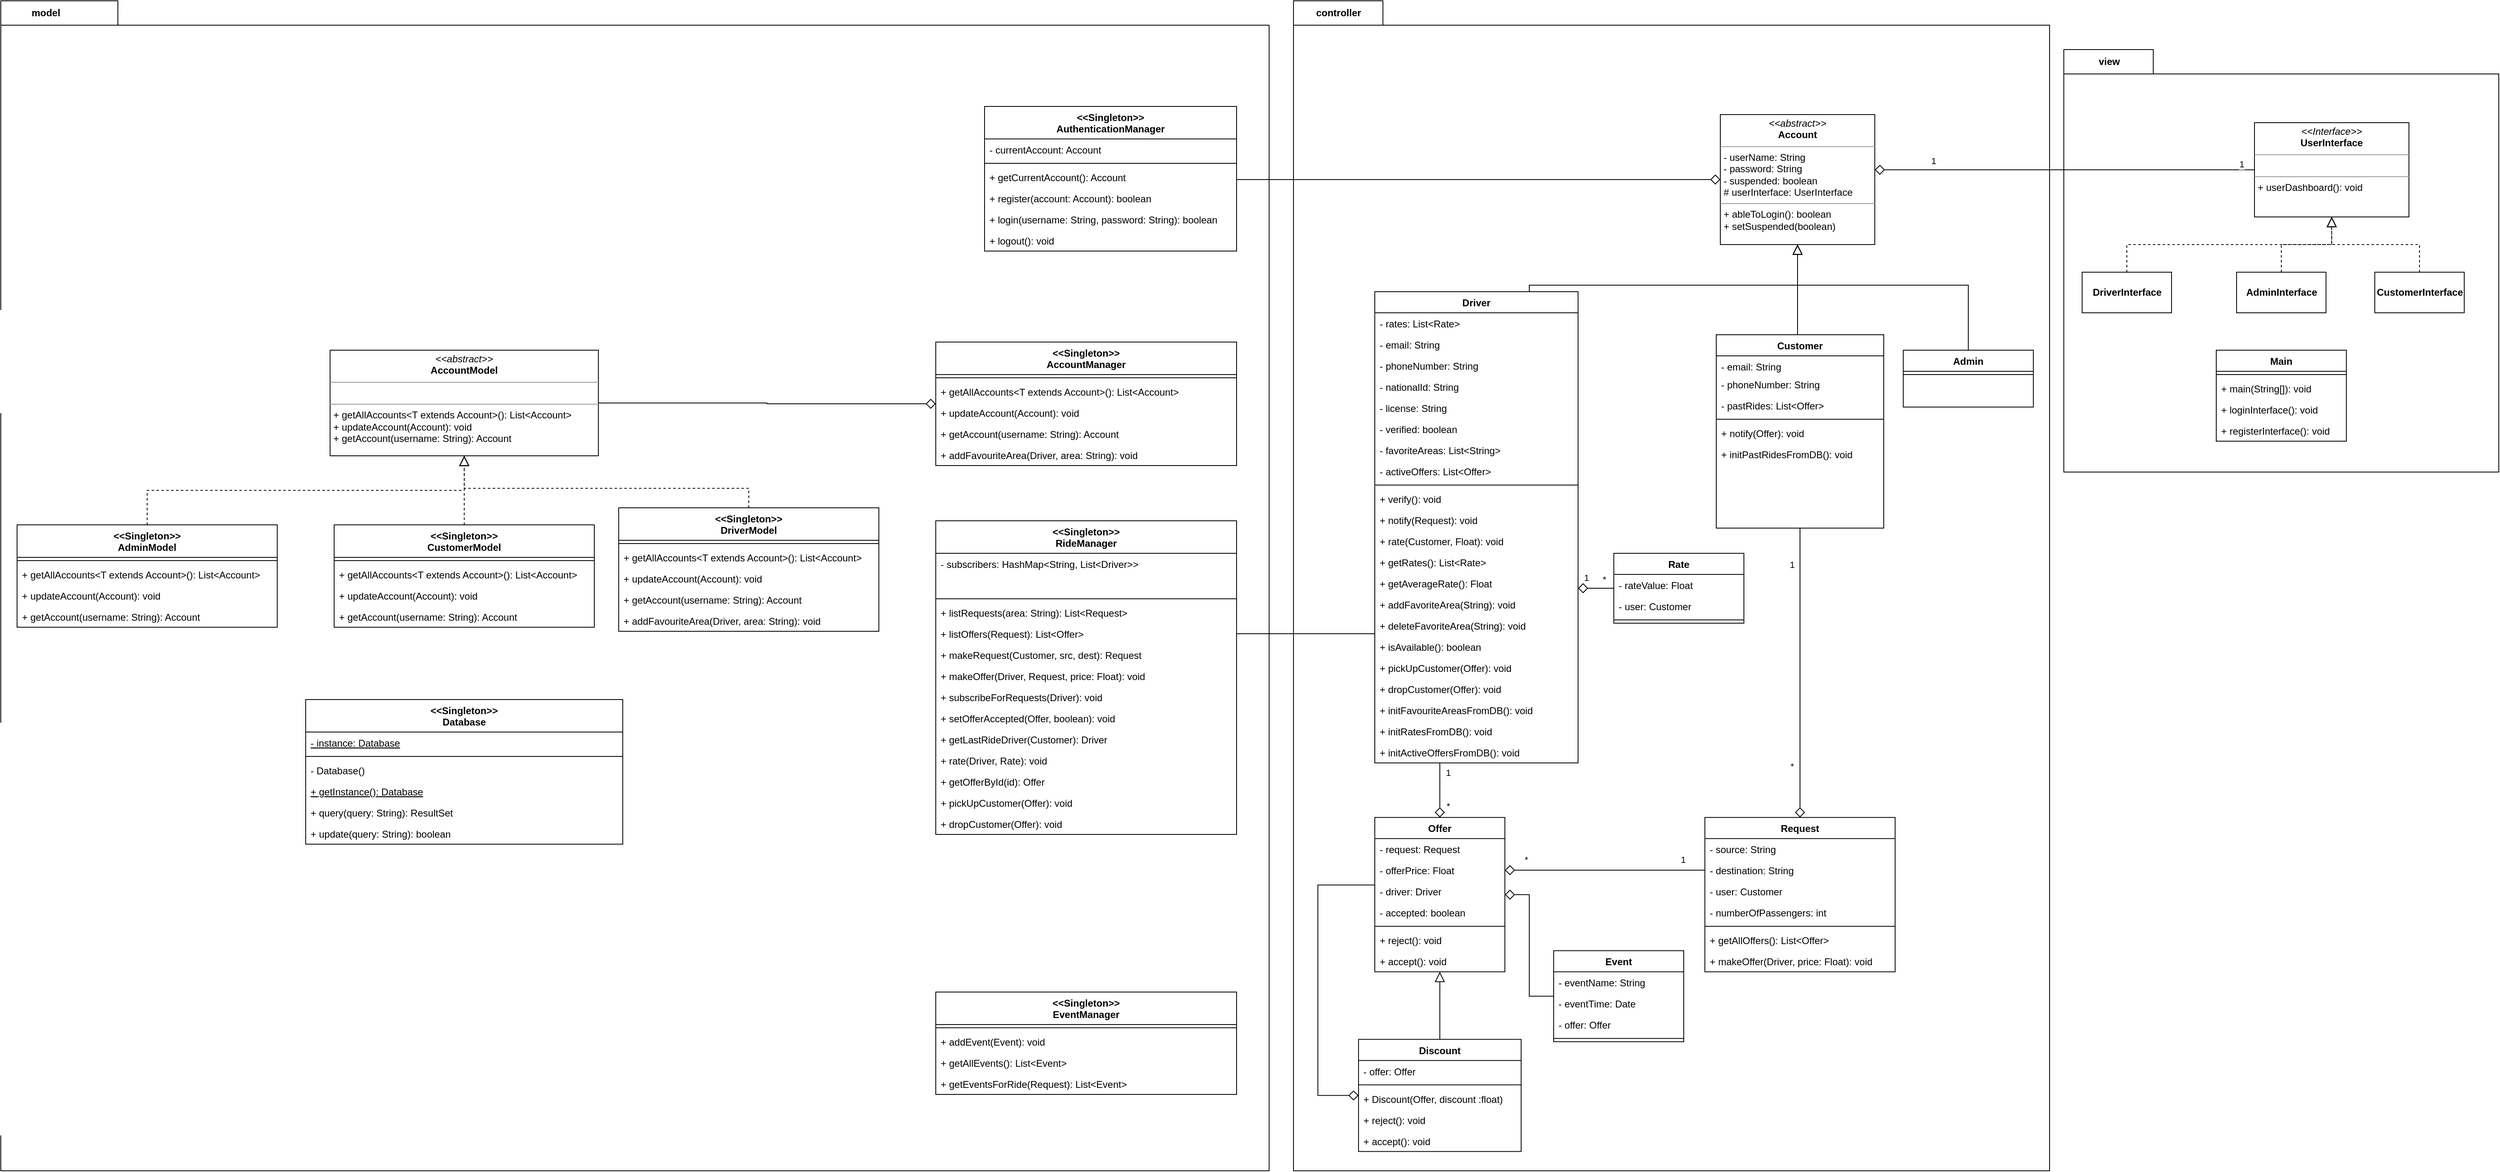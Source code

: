 <mxfile version="16.0.2" type="device"><diagram id="C5RBs43oDa-KdzZeNtuy" name="Page-1"><mxGraphModel dx="3327" dy="2187" grid="1" gridSize="10" guides="1" tooltips="1" connect="1" arrows="1" fold="1" page="1" pageScale="1" pageWidth="827" pageHeight="1169" math="0" shadow="0"><root><mxCell id="WIyWlLk6GJQsqaUBKTNV-0"/><mxCell id="WIyWlLk6GJQsqaUBKTNV-1" parent="WIyWlLk6GJQsqaUBKTNV-0"/><mxCell id="iBT3QhNaHT7GA6XLLsNR-63" value="controller" style="shape=folder;fontStyle=1;tabWidth=110;tabHeight=30;tabPosition=left;html=1;boundedLbl=1;labelInHeader=1;container=1;collapsible=0;recursiveResize=0;" parent="WIyWlLk6GJQsqaUBKTNV-1" vertex="1"><mxGeometry x="60" y="-90" width="930" height="1440" as="geometry"/></mxCell><mxCell id="zkfFHV4jXpPFQw0GAbJ--6" value="Driver" style="swimlane;fontStyle=1;align=center;verticalAlign=top;childLayout=stackLayout;horizontal=1;startSize=26;horizontalStack=0;resizeParent=1;resizeLast=0;collapsible=1;marginBottom=0;rounded=0;shadow=0;strokeWidth=1;" parent="iBT3QhNaHT7GA6XLLsNR-63" vertex="1"><mxGeometry x="100" y="358" width="250" height="580" as="geometry"><mxRectangle x="130" y="380" width="160" height="26" as="alternateBounds"/></mxGeometry></mxCell><mxCell id="zkfFHV4jXpPFQw0GAbJ--7" value="- rates: List&lt;Rate&gt;" style="text;align=left;verticalAlign=top;spacingLeft=4;spacingRight=4;overflow=hidden;rotatable=0;points=[[0,0.5],[1,0.5]];portConstraint=eastwest;" parent="zkfFHV4jXpPFQw0GAbJ--6" vertex="1"><mxGeometry y="26" width="250" height="26" as="geometry"/></mxCell><mxCell id="w5iB4dzZolfaCFKxt3o3-39" value="- email: String" style="text;align=left;verticalAlign=top;spacingLeft=4;spacingRight=4;overflow=hidden;rotatable=0;points=[[0,0.5],[1,0.5]];portConstraint=eastwest;" parent="zkfFHV4jXpPFQw0GAbJ--6" vertex="1"><mxGeometry y="52" width="250" height="26" as="geometry"/></mxCell><mxCell id="w5iB4dzZolfaCFKxt3o3-38" value="- phoneNumber: String" style="text;align=left;verticalAlign=top;spacingLeft=4;spacingRight=4;overflow=hidden;rotatable=0;points=[[0,0.5],[1,0.5]];portConstraint=eastwest;" parent="zkfFHV4jXpPFQw0GAbJ--6" vertex="1"><mxGeometry y="78" width="250" height="26" as="geometry"/></mxCell><mxCell id="w5iB4dzZolfaCFKxt3o3-41" value="- nationalId: String" style="text;align=left;verticalAlign=top;spacingLeft=4;spacingRight=4;overflow=hidden;rotatable=0;points=[[0,0.5],[1,0.5]];portConstraint=eastwest;" parent="zkfFHV4jXpPFQw0GAbJ--6" vertex="1"><mxGeometry y="104" width="250" height="26" as="geometry"/></mxCell><mxCell id="w5iB4dzZolfaCFKxt3o3-42" value="- license: String" style="text;align=left;verticalAlign=top;spacingLeft=4;spacingRight=4;overflow=hidden;rotatable=0;points=[[0,0.5],[1,0.5]];portConstraint=eastwest;" parent="zkfFHV4jXpPFQw0GAbJ--6" vertex="1"><mxGeometry y="130" width="250" height="26" as="geometry"/></mxCell><mxCell id="w5iB4dzZolfaCFKxt3o3-66" value="- verified: boolean" style="text;align=left;verticalAlign=top;spacingLeft=4;spacingRight=4;overflow=hidden;rotatable=0;points=[[0,0.5],[1,0.5]];portConstraint=eastwest;" parent="zkfFHV4jXpPFQw0GAbJ--6" vertex="1"><mxGeometry y="156" width="250" height="26" as="geometry"/></mxCell><mxCell id="7SoQya0u1LMSxueLL0BQ-15" value="- favoriteAreas: List&lt;String&gt;" style="text;align=left;verticalAlign=top;spacingLeft=4;spacingRight=4;overflow=hidden;rotatable=0;points=[[0,0.5],[1,0.5]];portConstraint=eastwest;" parent="zkfFHV4jXpPFQw0GAbJ--6" vertex="1"><mxGeometry y="182" width="250" height="26" as="geometry"/></mxCell><mxCell id="ChVsyY11GNlikGurX93--1" value="- activeOffers: List&lt;Offer&gt;" style="text;align=left;verticalAlign=top;spacingLeft=4;spacingRight=4;overflow=hidden;rotatable=0;points=[[0,0.5],[1,0.5]];portConstraint=eastwest;" vertex="1" parent="zkfFHV4jXpPFQw0GAbJ--6"><mxGeometry y="208" width="250" height="26" as="geometry"/></mxCell><mxCell id="zkfFHV4jXpPFQw0GAbJ--9" value="" style="line;html=1;strokeWidth=1;align=left;verticalAlign=middle;spacingTop=-1;spacingLeft=3;spacingRight=3;rotatable=0;labelPosition=right;points=[];portConstraint=eastwest;" parent="zkfFHV4jXpPFQw0GAbJ--6" vertex="1"><mxGeometry y="234" width="250" height="8" as="geometry"/></mxCell><mxCell id="7SoQya0u1LMSxueLL0BQ-1" value="+ verify(): void" style="text;align=left;verticalAlign=top;spacingLeft=4;spacingRight=4;overflow=hidden;rotatable=0;points=[[0,0.5],[1,0.5]];portConstraint=eastwest;" parent="zkfFHV4jXpPFQw0GAbJ--6" vertex="1"><mxGeometry y="242" width="250" height="26" as="geometry"/></mxCell><mxCell id="7SoQya0u1LMSxueLL0BQ-7" value="+ notify(Request): void" style="text;align=left;verticalAlign=top;spacingLeft=4;spacingRight=4;overflow=hidden;rotatable=0;points=[[0,0.5],[1,0.5]];portConstraint=eastwest;" parent="zkfFHV4jXpPFQw0GAbJ--6" vertex="1"><mxGeometry y="268" width="250" height="26" as="geometry"/></mxCell><mxCell id="7SoQya0u1LMSxueLL0BQ-9" value="+ rate(Customer, Float): void" style="text;align=left;verticalAlign=top;spacingLeft=4;spacingRight=4;overflow=hidden;rotatable=0;points=[[0,0.5],[1,0.5]];portConstraint=eastwest;" parent="zkfFHV4jXpPFQw0GAbJ--6" vertex="1"><mxGeometry y="294" width="250" height="26" as="geometry"/></mxCell><mxCell id="7SoQya0u1LMSxueLL0BQ-17" value="+ getRates(): List&lt;Rate&gt;" style="text;align=left;verticalAlign=top;spacingLeft=4;spacingRight=4;overflow=hidden;rotatable=0;points=[[0,0.5],[1,0.5]];portConstraint=eastwest;" parent="zkfFHV4jXpPFQw0GAbJ--6" vertex="1"><mxGeometry y="320" width="250" height="26" as="geometry"/></mxCell><mxCell id="7SoQya0u1LMSxueLL0BQ-18" value="+ getAverageRate(): Float" style="text;align=left;verticalAlign=top;spacingLeft=4;spacingRight=4;overflow=hidden;rotatable=0;points=[[0,0.5],[1,0.5]];portConstraint=eastwest;" parent="zkfFHV4jXpPFQw0GAbJ--6" vertex="1"><mxGeometry y="346" width="250" height="26" as="geometry"/></mxCell><mxCell id="7SoQya0u1LMSxueLL0BQ-44" value="+ addFavoriteArea(String): void" style="text;align=left;verticalAlign=top;spacingLeft=4;spacingRight=4;overflow=hidden;rotatable=0;points=[[0,0.5],[1,0.5]];portConstraint=eastwest;" parent="zkfFHV4jXpPFQw0GAbJ--6" vertex="1"><mxGeometry y="372" width="250" height="26" as="geometry"/></mxCell><mxCell id="7SoQya0u1LMSxueLL0BQ-45" value="+ deleteFavoriteArea(String): void" style="text;align=left;verticalAlign=top;spacingLeft=4;spacingRight=4;overflow=hidden;rotatable=0;points=[[0,0.5],[1,0.5]];portConstraint=eastwest;" parent="zkfFHV4jXpPFQw0GAbJ--6" vertex="1"><mxGeometry y="398" width="250" height="26" as="geometry"/></mxCell><mxCell id="ChVsyY11GNlikGurX93--3" value="+ isAvailable(): boolean" style="text;align=left;verticalAlign=top;spacingLeft=4;spacingRight=4;overflow=hidden;rotatable=0;points=[[0,0.5],[1,0.5]];portConstraint=eastwest;" vertex="1" parent="zkfFHV4jXpPFQw0GAbJ--6"><mxGeometry y="424" width="250" height="26" as="geometry"/></mxCell><mxCell id="ChVsyY11GNlikGurX93--5" value="+ pickUpCustomer(Offer): void" style="text;align=left;verticalAlign=top;spacingLeft=4;spacingRight=4;overflow=hidden;rotatable=0;points=[[0,0.5],[1,0.5]];portConstraint=eastwest;" vertex="1" parent="zkfFHV4jXpPFQw0GAbJ--6"><mxGeometry y="450" width="250" height="26" as="geometry"/></mxCell><mxCell id="ChVsyY11GNlikGurX93--4" value="+ dropCustomer(Offer): void" style="text;align=left;verticalAlign=top;spacingLeft=4;spacingRight=4;overflow=hidden;rotatable=0;points=[[0,0.5],[1,0.5]];portConstraint=eastwest;" vertex="1" parent="zkfFHV4jXpPFQw0GAbJ--6"><mxGeometry y="476" width="250" height="26" as="geometry"/></mxCell><mxCell id="QoB4XpsAoACCfHItstRV-1" value="+ initFavouriteAreasFromDB(): void" style="text;align=left;verticalAlign=top;spacingLeft=4;spacingRight=4;overflow=hidden;rotatable=0;points=[[0,0.5],[1,0.5]];portConstraint=eastwest;" parent="zkfFHV4jXpPFQw0GAbJ--6" vertex="1"><mxGeometry y="502" width="250" height="26" as="geometry"/></mxCell><mxCell id="QoB4XpsAoACCfHItstRV-2" value="+ initRatesFromDB(): void" style="text;align=left;verticalAlign=top;spacingLeft=4;spacingRight=4;overflow=hidden;rotatable=0;points=[[0,0.5],[1,0.5]];portConstraint=eastwest;" parent="zkfFHV4jXpPFQw0GAbJ--6" vertex="1"><mxGeometry y="528" width="250" height="26" as="geometry"/></mxCell><mxCell id="ChVsyY11GNlikGurX93--2" value="+ initActiveOffersFromDB(): void" style="text;align=left;verticalAlign=top;spacingLeft=4;spacingRight=4;overflow=hidden;rotatable=0;points=[[0,0.5],[1,0.5]];portConstraint=eastwest;" vertex="1" parent="zkfFHV4jXpPFQw0GAbJ--6"><mxGeometry y="554" width="250" height="26" as="geometry"/></mxCell><mxCell id="iBT3QhNaHT7GA6XLLsNR-61" value="view" style="shape=folder;fontStyle=1;tabWidth=110;tabHeight=30;tabPosition=left;html=1;boundedLbl=1;labelInHeader=1;container=1;collapsible=0;recursiveResize=0;" parent="WIyWlLk6GJQsqaUBKTNV-1" vertex="1"><mxGeometry x="1007.5" y="-30" width="535" height="520" as="geometry"/></mxCell><mxCell id="iBT3QhNaHT7GA6XLLsNR-59" value="model" style="shape=folder;fontStyle=1;tabWidth=110;tabHeight=30;tabPosition=left;html=1;boundedLbl=1;labelInHeader=1;container=1;collapsible=0;recursiveResize=0;" parent="WIyWlLk6GJQsqaUBKTNV-1" vertex="1"><mxGeometry x="-1530" y="-90" width="1560" height="1440" as="geometry"/></mxCell><mxCell id="w5iB4dzZolfaCFKxt3o3-48" style="edgeStyle=elbowEdgeStyle;rounded=0;orthogonalLoop=1;jettySize=auto;html=1;endArrow=diamond;endFill=0;startSize=6;endSize=10;" parent="WIyWlLk6GJQsqaUBKTNV-1" source="zkfFHV4jXpPFQw0GAbJ--6" target="w5iB4dzZolfaCFKxt3o3-8" edge="1"><mxGeometry relative="1" as="geometry"><mxPoint x="240" y="802" as="sourcePoint"/></mxGeometry></mxCell><mxCell id="w5iB4dzZolfaCFKxt3o3-51" value="1" style="edgeLabel;html=1;align=center;verticalAlign=middle;resizable=0;points=[];" parent="w5iB4dzZolfaCFKxt3o3-48" vertex="1" connectable="0"><mxGeometry x="-0.673" y="1" relative="1" as="geometry"><mxPoint x="9" y="1" as="offset"/></mxGeometry></mxCell><mxCell id="w5iB4dzZolfaCFKxt3o3-52" value="*" style="edgeLabel;html=1;align=center;verticalAlign=middle;resizable=0;points=[];" parent="w5iB4dzZolfaCFKxt3o3-48" vertex="1" connectable="0"><mxGeometry x="0.577" y="2" relative="1" as="geometry"><mxPoint x="8" as="offset"/></mxGeometry></mxCell><mxCell id="zkfFHV4jXpPFQw0GAbJ--12" value="" style="endArrow=block;endSize=10;endFill=0;shadow=0;strokeWidth=1;rounded=0;edgeStyle=elbowEdgeStyle;elbow=vertical;" parent="WIyWlLk6GJQsqaUBKTNV-1" source="zkfFHV4jXpPFQw0GAbJ--6" target="w5iB4dzZolfaCFKxt3o3-24" edge="1"><mxGeometry width="160" relative="1" as="geometry"><mxPoint x="240" y="203" as="sourcePoint"/><mxPoint x="240" y="203" as="targetPoint"/><Array as="points"><mxPoint x="350" y="260"/></Array></mxGeometry></mxCell><mxCell id="zkfFHV4jXpPFQw0GAbJ--13" value="Admin" style="swimlane;fontStyle=1;align=center;verticalAlign=top;childLayout=stackLayout;horizontal=1;startSize=26;horizontalStack=0;resizeParent=1;resizeLast=0;collapsible=1;marginBottom=0;rounded=0;shadow=0;strokeWidth=1;" parent="WIyWlLk6GJQsqaUBKTNV-1" vertex="1"><mxGeometry x="810" y="340" width="160" height="70" as="geometry"><mxRectangle x="340" y="380" width="170" height="26" as="alternateBounds"/></mxGeometry></mxCell><mxCell id="zkfFHV4jXpPFQw0GAbJ--15" value="" style="line;html=1;strokeWidth=1;align=left;verticalAlign=middle;spacingTop=-1;spacingLeft=3;spacingRight=3;rotatable=0;labelPosition=right;points=[];portConstraint=eastwest;" parent="zkfFHV4jXpPFQw0GAbJ--13" vertex="1"><mxGeometry y="26" width="160" height="8" as="geometry"/></mxCell><mxCell id="zkfFHV4jXpPFQw0GAbJ--16" value="" style="endArrow=block;endSize=10;endFill=0;shadow=0;strokeWidth=1;rounded=0;edgeStyle=elbowEdgeStyle;elbow=vertical;" parent="WIyWlLk6GJQsqaUBKTNV-1" source="zkfFHV4jXpPFQw0GAbJ--13" target="w5iB4dzZolfaCFKxt3o3-24" edge="1"><mxGeometry width="160" relative="1" as="geometry"><mxPoint x="480" y="373" as="sourcePoint"/><mxPoint x="580" y="271" as="targetPoint"/><Array as="points"><mxPoint x="780" y="260"/><mxPoint x="760" y="260"/></Array></mxGeometry></mxCell><mxCell id="Ns_RnX9oCoEZtdEbdizP-0" style="edgeStyle=elbowEdgeStyle;rounded=0;orthogonalLoop=1;jettySize=auto;html=1;endArrow=block;endFill=0;elbow=vertical;endSize=10;startSize=6;" parent="WIyWlLk6GJQsqaUBKTNV-1" source="zkfFHV4jXpPFQw0GAbJ--17" target="w5iB4dzZolfaCFKxt3o3-24" edge="1"><mxGeometry relative="1" as="geometry"><mxPoint x="680" y="310" as="sourcePoint"/><Array as="points"><mxPoint x="680" y="260"/><mxPoint x="680" y="280"/><mxPoint x="680" y="260"/><mxPoint x="870" y="280"/></Array></mxGeometry></mxCell><mxCell id="w5iB4dzZolfaCFKxt3o3-47" style="edgeStyle=elbowEdgeStyle;rounded=0;orthogonalLoop=1;jettySize=auto;html=1;endArrow=diamond;endFill=0;startSize=6;endSize=10;" parent="WIyWlLk6GJQsqaUBKTNV-1" source="zkfFHV4jXpPFQw0GAbJ--17" target="w5iB4dzZolfaCFKxt3o3-0" edge="1"><mxGeometry relative="1" as="geometry"/></mxCell><mxCell id="w5iB4dzZolfaCFKxt3o3-49" value="1" style="edgeLabel;html=1;align=center;verticalAlign=middle;resizable=0;points=[];" parent="w5iB4dzZolfaCFKxt3o3-47" vertex="1" connectable="0"><mxGeometry x="-0.744" y="1" relative="1" as="geometry"><mxPoint x="-11" y="-1" as="offset"/></mxGeometry></mxCell><mxCell id="w5iB4dzZolfaCFKxt3o3-50" value="*" style="edgeLabel;html=1;align=center;verticalAlign=middle;resizable=0;points=[];" parent="w5iB4dzZolfaCFKxt3o3-47" vertex="1" connectable="0"><mxGeometry x="0.644" y="-2" relative="1" as="geometry"><mxPoint x="-8" as="offset"/></mxGeometry></mxCell><mxCell id="zkfFHV4jXpPFQw0GAbJ--17" value="Customer" style="swimlane;fontStyle=1;align=center;verticalAlign=top;childLayout=stackLayout;horizontal=1;startSize=26;horizontalStack=0;resizeParent=1;resizeLast=0;collapsible=1;marginBottom=0;rounded=0;shadow=0;strokeWidth=1;" parent="WIyWlLk6GJQsqaUBKTNV-1" vertex="1"><mxGeometry x="580" y="321" width="206" height="238" as="geometry"><mxRectangle x="550" y="140" width="160" height="26" as="alternateBounds"/></mxGeometry></mxCell><mxCell id="zkfFHV4jXpPFQw0GAbJ--18" value="- email: String" style="text;align=left;verticalAlign=top;spacingLeft=4;spacingRight=4;overflow=hidden;rotatable=0;points=[[0,0.5],[1,0.5]];portConstraint=eastwest;" parent="zkfFHV4jXpPFQw0GAbJ--17" vertex="1"><mxGeometry y="26" width="206" height="22" as="geometry"/></mxCell><mxCell id="zkfFHV4jXpPFQw0GAbJ--19" value="- phoneNumber: String" style="text;align=left;verticalAlign=top;spacingLeft=4;spacingRight=4;overflow=hidden;rotatable=0;points=[[0,0.5],[1,0.5]];portConstraint=eastwest;rounded=0;shadow=0;html=0;" parent="zkfFHV4jXpPFQw0GAbJ--17" vertex="1"><mxGeometry y="48" width="206" height="26" as="geometry"/></mxCell><mxCell id="7SoQya0u1LMSxueLL0BQ-8" value="- pastRides: List&lt;Offer&gt;" style="text;align=left;verticalAlign=top;spacingLeft=4;spacingRight=4;overflow=hidden;rotatable=0;points=[[0,0.5],[1,0.5]];portConstraint=eastwest;rounded=0;shadow=0;html=0;" parent="zkfFHV4jXpPFQw0GAbJ--17" vertex="1"><mxGeometry y="74" width="206" height="26" as="geometry"/></mxCell><mxCell id="zkfFHV4jXpPFQw0GAbJ--23" value="" style="line;html=1;strokeWidth=1;align=left;verticalAlign=middle;spacingTop=-1;spacingLeft=3;spacingRight=3;rotatable=0;labelPosition=right;points=[];portConstraint=eastwest;" parent="zkfFHV4jXpPFQw0GAbJ--17" vertex="1"><mxGeometry y="100" width="206" height="8" as="geometry"/></mxCell><mxCell id="7SoQya0u1LMSxueLL0BQ-4" value="+ notify(Offer): void" style="text;align=left;verticalAlign=top;spacingLeft=4;spacingRight=4;overflow=hidden;rotatable=0;points=[[0,0.5],[1,0.5]];portConstraint=eastwest;" parent="zkfFHV4jXpPFQw0GAbJ--17" vertex="1"><mxGeometry y="108" width="206" height="26" as="geometry"/></mxCell><mxCell id="QoB4XpsAoACCfHItstRV-0" value="+ initPastRidesFromDB(): void" style="text;align=left;verticalAlign=top;spacingLeft=4;spacingRight=4;overflow=hidden;rotatable=0;points=[[0,0.5],[1,0.5]];portConstraint=eastwest;" parent="zkfFHV4jXpPFQw0GAbJ--17" vertex="1"><mxGeometry y="134" width="206" height="26" as="geometry"/></mxCell><mxCell id="w5iB4dzZolfaCFKxt3o3-14" style="edgeStyle=elbowEdgeStyle;rounded=0;orthogonalLoop=1;jettySize=auto;html=1;endArrow=diamond;endFill=0;endSize=10;elbow=vertical;" parent="WIyWlLk6GJQsqaUBKTNV-1" source="w5iB4dzZolfaCFKxt3o3-0" target="w5iB4dzZolfaCFKxt3o3-12" edge="1"><mxGeometry relative="1" as="geometry"/></mxCell><mxCell id="w5iB4dzZolfaCFKxt3o3-15" value="1" style="edgeLabel;html=1;align=center;verticalAlign=middle;resizable=0;points=[];" parent="w5iB4dzZolfaCFKxt3o3-14" vertex="1" connectable="0"><mxGeometry x="-0.247" relative="1" as="geometry"><mxPoint x="65" y="-13" as="offset"/></mxGeometry></mxCell><mxCell id="w5iB4dzZolfaCFKxt3o3-16" value="*" style="edgeLabel;html=1;align=center;verticalAlign=middle;resizable=0;points=[];" parent="w5iB4dzZolfaCFKxt3o3-14" vertex="1" connectable="0"><mxGeometry x="0.33" y="1" relative="1" as="geometry"><mxPoint x="-57" y="-14" as="offset"/></mxGeometry></mxCell><mxCell id="w5iB4dzZolfaCFKxt3o3-0" value="Request" style="swimlane;fontStyle=1;align=center;verticalAlign=top;childLayout=stackLayout;horizontal=1;startSize=26;horizontalStack=0;resizeParent=1;resizeParentMax=0;resizeLast=0;collapsible=1;marginBottom=0;" parent="WIyWlLk6GJQsqaUBKTNV-1" vertex="1"><mxGeometry x="566" y="915.11" width="234" height="190" as="geometry"/></mxCell><mxCell id="w5iB4dzZolfaCFKxt3o3-1" value="- source: String" style="text;strokeColor=none;fillColor=none;align=left;verticalAlign=top;spacingLeft=4;spacingRight=4;overflow=hidden;rotatable=0;points=[[0,0.5],[1,0.5]];portConstraint=eastwest;" parent="w5iB4dzZolfaCFKxt3o3-0" vertex="1"><mxGeometry y="26" width="234" height="26" as="geometry"/></mxCell><mxCell id="w5iB4dzZolfaCFKxt3o3-6" value="- destination: String" style="text;strokeColor=none;fillColor=none;align=left;verticalAlign=top;spacingLeft=4;spacingRight=4;overflow=hidden;rotatable=0;points=[[0,0.5],[1,0.5]];portConstraint=eastwest;" parent="w5iB4dzZolfaCFKxt3o3-0" vertex="1"><mxGeometry y="52" width="234" height="26" as="geometry"/></mxCell><mxCell id="w5iB4dzZolfaCFKxt3o3-7" value="- user: Customer" style="text;strokeColor=none;fillColor=none;align=left;verticalAlign=top;spacingLeft=4;spacingRight=4;overflow=hidden;rotatable=0;points=[[0,0.5],[1,0.5]];portConstraint=eastwest;" parent="w5iB4dzZolfaCFKxt3o3-0" vertex="1"><mxGeometry y="78" width="234" height="26" as="geometry"/></mxCell><mxCell id="ChVsyY11GNlikGurX93--0" value="- numberOfPassengers: int" style="text;strokeColor=none;fillColor=none;align=left;verticalAlign=top;spacingLeft=4;spacingRight=4;overflow=hidden;rotatable=0;points=[[0,0.5],[1,0.5]];portConstraint=eastwest;" vertex="1" parent="w5iB4dzZolfaCFKxt3o3-0"><mxGeometry y="104" width="234" height="26" as="geometry"/></mxCell><mxCell id="w5iB4dzZolfaCFKxt3o3-2" value="" style="line;strokeWidth=1;fillColor=none;align=left;verticalAlign=middle;spacingTop=-1;spacingLeft=3;spacingRight=3;rotatable=0;labelPosition=right;points=[];portConstraint=eastwest;" parent="w5iB4dzZolfaCFKxt3o3-0" vertex="1"><mxGeometry y="130" width="234" height="8" as="geometry"/></mxCell><mxCell id="w5iB4dzZolfaCFKxt3o3-3" value="+ getAllOffers(): List&lt;Offer&gt;" style="text;strokeColor=none;fillColor=none;align=left;verticalAlign=top;spacingLeft=4;spacingRight=4;overflow=hidden;rotatable=0;points=[[0,0.5],[1,0.5]];portConstraint=eastwest;" parent="w5iB4dzZolfaCFKxt3o3-0" vertex="1"><mxGeometry y="138" width="234" height="26" as="geometry"/></mxCell><mxCell id="7SoQya0u1LMSxueLL0BQ-16" value="+ makeOffer(Driver, price: Float): void" style="text;align=left;verticalAlign=top;spacingLeft=4;spacingRight=4;overflow=hidden;rotatable=0;points=[[0,0.5],[1,0.5]];portConstraint=eastwest;" parent="w5iB4dzZolfaCFKxt3o3-0" vertex="1"><mxGeometry y="164" width="234" height="26" as="geometry"/></mxCell><mxCell id="iBT3QhNaHT7GA6XLLsNR-39" style="edgeStyle=elbowEdgeStyle;rounded=0;orthogonalLoop=1;jettySize=auto;html=1;endArrow=diamond;endFill=0;endSize=10;" parent="WIyWlLk6GJQsqaUBKTNV-1" source="w5iB4dzZolfaCFKxt3o3-8" target="iBT3QhNaHT7GA6XLLsNR-0" edge="1"><mxGeometry relative="1" as="geometry"><Array as="points"><mxPoint x="90" y="998.29"/><mxPoint x="60" y="1098.29"/><mxPoint x="20" y="1138.29"/></Array></mxGeometry></mxCell><mxCell id="w5iB4dzZolfaCFKxt3o3-8" value="Offer" style="swimlane;fontStyle=1;align=center;verticalAlign=top;childLayout=stackLayout;horizontal=1;startSize=26;horizontalStack=0;resizeParent=1;resizeParentMax=0;resizeLast=0;collapsible=1;marginBottom=0;" parent="WIyWlLk6GJQsqaUBKTNV-1" vertex="1"><mxGeometry x="160" y="915.11" width="160" height="190" as="geometry"/></mxCell><mxCell id="w5iB4dzZolfaCFKxt3o3-9" value="- request: Request" style="text;strokeColor=none;fillColor=none;align=left;verticalAlign=top;spacingLeft=4;spacingRight=4;overflow=hidden;rotatable=0;points=[[0,0.5],[1,0.5]];portConstraint=eastwest;" parent="w5iB4dzZolfaCFKxt3o3-8" vertex="1"><mxGeometry y="26" width="160" height="26" as="geometry"/></mxCell><mxCell id="w5iB4dzZolfaCFKxt3o3-12" value="- offerPrice: Float" style="text;strokeColor=none;fillColor=none;align=left;verticalAlign=top;spacingLeft=4;spacingRight=4;overflow=hidden;rotatable=0;points=[[0,0.5],[1,0.5]];portConstraint=eastwest;" parent="w5iB4dzZolfaCFKxt3o3-8" vertex="1"><mxGeometry y="52" width="160" height="26" as="geometry"/></mxCell><mxCell id="w5iB4dzZolfaCFKxt3o3-13" value="- driver: Driver" style="text;strokeColor=none;fillColor=none;align=left;verticalAlign=top;spacingLeft=4;spacingRight=4;overflow=hidden;rotatable=0;points=[[0,0.5],[1,0.5]];portConstraint=eastwest;" parent="w5iB4dzZolfaCFKxt3o3-8" vertex="1"><mxGeometry y="78" width="160" height="26" as="geometry"/></mxCell><mxCell id="QoB4XpsAoACCfHItstRV-3" value="- accepted: boolean" style="text;strokeColor=none;fillColor=none;align=left;verticalAlign=top;spacingLeft=4;spacingRight=4;overflow=hidden;rotatable=0;points=[[0,0.5],[1,0.5]];portConstraint=eastwest;" parent="w5iB4dzZolfaCFKxt3o3-8" vertex="1"><mxGeometry y="104" width="160" height="26" as="geometry"/></mxCell><mxCell id="w5iB4dzZolfaCFKxt3o3-10" value="" style="line;strokeWidth=1;fillColor=none;align=left;verticalAlign=middle;spacingTop=-1;spacingLeft=3;spacingRight=3;rotatable=0;labelPosition=right;points=[];portConstraint=eastwest;" parent="w5iB4dzZolfaCFKxt3o3-8" vertex="1"><mxGeometry y="130" width="160" height="8" as="geometry"/></mxCell><mxCell id="w5iB4dzZolfaCFKxt3o3-11" value="+ reject(): void" style="text;strokeColor=none;fillColor=none;align=left;verticalAlign=top;spacingLeft=4;spacingRight=4;overflow=hidden;rotatable=0;points=[[0,0.5],[1,0.5]];portConstraint=eastwest;" parent="w5iB4dzZolfaCFKxt3o3-8" vertex="1"><mxGeometry y="138" width="160" height="26" as="geometry"/></mxCell><mxCell id="7SoQya0u1LMSxueLL0BQ-5" value="+ accept(): void" style="text;strokeColor=none;fillColor=none;align=left;verticalAlign=top;spacingLeft=4;spacingRight=4;overflow=hidden;rotatable=0;points=[[0,0.5],[1,0.5]];portConstraint=eastwest;" parent="w5iB4dzZolfaCFKxt3o3-8" vertex="1"><mxGeometry y="164" width="160" height="26" as="geometry"/></mxCell><mxCell id="w5iB4dzZolfaCFKxt3o3-24" value="&lt;p style=&quot;margin: 0px ; margin-top: 4px ; text-align: center&quot;&gt;&lt;i&gt;&amp;lt;&amp;lt;abstract&amp;gt;&amp;gt;&lt;/i&gt;&lt;br&gt;&lt;b&gt;Account&lt;/b&gt;&lt;/p&gt;&lt;hr size=&quot;1&quot;&gt;&lt;p style=&quot;margin: 0px ; margin-left: 4px&quot;&gt;- userName: String&lt;br&gt;- password: String&lt;/p&gt;&lt;p style=&quot;margin: 0px ; margin-left: 4px&quot;&gt;- suspended: boolean&lt;br&gt;&lt;/p&gt;&lt;p style=&quot;margin: 0px ; margin-left: 4px&quot;&gt;# userInterface: UserInterface&lt;/p&gt;&lt;hr size=&quot;1&quot;&gt;&lt;p style=&quot;margin: 0px ; margin-left: 4px&quot;&gt;+ ableToLogin(): boolean&lt;/p&gt;&lt;p style=&quot;margin: 0px ; margin-left: 4px&quot;&gt;+ setSuspended(boolean)&lt;br&gt;&lt;/p&gt;" style="verticalAlign=top;align=left;overflow=fill;fontSize=12;fontFamily=Helvetica;html=1;" parent="WIyWlLk6GJQsqaUBKTNV-1" vertex="1"><mxGeometry x="585" y="50" width="190" height="160" as="geometry"/></mxCell><mxCell id="w5iB4dzZolfaCFKxt3o3-35" style="edgeStyle=elbowEdgeStyle;rounded=0;orthogonalLoop=1;jettySize=auto;elbow=vertical;html=1;endArrow=diamond;endFill=0;startSize=6;endSize=10;" parent="WIyWlLk6GJQsqaUBKTNV-1" source="w5iB4dzZolfaCFKxt3o3-25" edge="1"><mxGeometry relative="1" as="geometry"/></mxCell><mxCell id="w5iB4dzZolfaCFKxt3o3-36" value="*" style="edgeLabel;html=1;align=center;verticalAlign=middle;resizable=0;points=[];" parent="w5iB4dzZolfaCFKxt3o3-35" vertex="1" connectable="0"><mxGeometry x="-0.763" y="2" relative="1" as="geometry"><mxPoint y="-13" as="offset"/></mxGeometry></mxCell><mxCell id="w5iB4dzZolfaCFKxt3o3-37" value="1" style="edgeLabel;html=1;align=center;verticalAlign=middle;resizable=0;points=[];" parent="w5iB4dzZolfaCFKxt3o3-35" vertex="1" connectable="0"><mxGeometry x="0.298" y="-1" relative="1" as="geometry"><mxPoint x="14" y="-16" as="offset"/></mxGeometry></mxCell><mxCell id="w5iB4dzZolfaCFKxt3o3-43" style="edgeStyle=elbowEdgeStyle;rounded=0;orthogonalLoop=1;jettySize=auto;elbow=vertical;html=1;endArrow=diamond;endFill=0;startSize=6;endSize=10;" parent="WIyWlLk6GJQsqaUBKTNV-1" source="w5iB4dzZolfaCFKxt3o3-25" target="zkfFHV4jXpPFQw0GAbJ--6" edge="1"><mxGeometry relative="1" as="geometry"/></mxCell><mxCell id="w5iB4dzZolfaCFKxt3o3-45" value="*" style="edgeLabel;html=1;align=center;verticalAlign=middle;resizable=0;points=[];" parent="w5iB4dzZolfaCFKxt3o3-43" vertex="1" connectable="0"><mxGeometry x="-0.755" y="-1" relative="1" as="geometry"><mxPoint x="-7" y="-10" as="offset"/></mxGeometry></mxCell><mxCell id="w5iB4dzZolfaCFKxt3o3-46" value="1" style="edgeLabel;html=1;align=center;verticalAlign=middle;resizable=0;points=[];" parent="w5iB4dzZolfaCFKxt3o3-43" vertex="1" connectable="0"><mxGeometry x="0.4" y="-2" relative="1" as="geometry"><mxPoint x="-3" y="-11" as="offset"/></mxGeometry></mxCell><mxCell id="w5iB4dzZolfaCFKxt3o3-25" value="Rate" style="swimlane;fontStyle=1;align=center;verticalAlign=top;childLayout=stackLayout;horizontal=1;startSize=26;horizontalStack=0;resizeParent=1;resizeParentMax=0;resizeLast=0;collapsible=1;marginBottom=0;" parent="WIyWlLk6GJQsqaUBKTNV-1" vertex="1"><mxGeometry x="454" y="590" width="160" height="86" as="geometry"/></mxCell><mxCell id="w5iB4dzZolfaCFKxt3o3-26" value="- rateValue: Float" style="text;strokeColor=none;fillColor=none;align=left;verticalAlign=top;spacingLeft=4;spacingRight=4;overflow=hidden;rotatable=0;points=[[0,0.5],[1,0.5]];portConstraint=eastwest;" parent="w5iB4dzZolfaCFKxt3o3-25" vertex="1"><mxGeometry y="26" width="160" height="26" as="geometry"/></mxCell><mxCell id="w5iB4dzZolfaCFKxt3o3-29" value="- user: Customer" style="text;strokeColor=none;fillColor=none;align=left;verticalAlign=top;spacingLeft=4;spacingRight=4;overflow=hidden;rotatable=0;points=[[0,0.5],[1,0.5]];portConstraint=eastwest;" parent="w5iB4dzZolfaCFKxt3o3-25" vertex="1"><mxGeometry y="52" width="160" height="26" as="geometry"/></mxCell><mxCell id="w5iB4dzZolfaCFKxt3o3-27" value="" style="line;strokeWidth=1;fillColor=none;align=left;verticalAlign=middle;spacingTop=-1;spacingLeft=3;spacingRight=3;rotatable=0;labelPosition=right;points=[];portConstraint=eastwest;" parent="w5iB4dzZolfaCFKxt3o3-25" vertex="1"><mxGeometry y="78" width="160" height="8" as="geometry"/></mxCell><mxCell id="w5iB4dzZolfaCFKxt3o3-53" value="&lt;&lt;Singleton&gt;&gt;&#10;Database" style="swimlane;fontStyle=1;align=center;verticalAlign=top;childLayout=stackLayout;horizontal=1;startSize=40;horizontalStack=0;resizeParent=1;resizeParentMax=0;resizeLast=0;collapsible=1;marginBottom=0;" parent="WIyWlLk6GJQsqaUBKTNV-1" vertex="1"><mxGeometry x="-1155" y="770" width="390" height="178" as="geometry"/></mxCell><mxCell id="w5iB4dzZolfaCFKxt3o3-54" value="- instance: Database" style="text;strokeColor=none;fillColor=none;align=left;verticalAlign=top;spacingLeft=4;spacingRight=4;overflow=hidden;rotatable=0;points=[[0,0.5],[1,0.5]];portConstraint=eastwest;fontStyle=4" parent="w5iB4dzZolfaCFKxt3o3-53" vertex="1"><mxGeometry y="40" width="390" height="26" as="geometry"/></mxCell><mxCell id="w5iB4dzZolfaCFKxt3o3-55" value="" style="line;strokeWidth=1;fillColor=none;align=left;verticalAlign=middle;spacingTop=-1;spacingLeft=3;spacingRight=3;rotatable=0;labelPosition=right;points=[];portConstraint=eastwest;" parent="w5iB4dzZolfaCFKxt3o3-53" vertex="1"><mxGeometry y="66" width="390" height="8" as="geometry"/></mxCell><mxCell id="w5iB4dzZolfaCFKxt3o3-56" value="- Database()" style="text;strokeColor=none;fillColor=none;align=left;verticalAlign=top;spacingLeft=4;spacingRight=4;overflow=hidden;rotatable=0;points=[[0,0.5],[1,0.5]];portConstraint=eastwest;" parent="w5iB4dzZolfaCFKxt3o3-53" vertex="1"><mxGeometry y="74" width="390" height="26" as="geometry"/></mxCell><mxCell id="w5iB4dzZolfaCFKxt3o3-57" value="+ getInstance(): Database" style="text;strokeColor=none;fillColor=none;align=left;verticalAlign=top;spacingLeft=4;spacingRight=4;overflow=hidden;rotatable=0;points=[[0,0.5],[1,0.5]];portConstraint=eastwest;fontStyle=4" parent="w5iB4dzZolfaCFKxt3o3-53" vertex="1"><mxGeometry y="100" width="390" height="26" as="geometry"/></mxCell><mxCell id="7SoQya0u1LMSxueLL0BQ-43" value="+ query(query: String): ResultSet" style="text;strokeColor=none;fillColor=none;align=left;verticalAlign=top;spacingLeft=4;spacingRight=4;overflow=hidden;rotatable=0;points=[[0,0.5],[1,0.5]];portConstraint=eastwest;fontStyle=0" parent="w5iB4dzZolfaCFKxt3o3-53" vertex="1"><mxGeometry y="126" width="390" height="26" as="geometry"/></mxCell><mxCell id="QoB4XpsAoACCfHItstRV-6" value="+ update(query: String): boolean" style="text;strokeColor=none;fillColor=none;align=left;verticalAlign=top;spacingLeft=4;spacingRight=4;overflow=hidden;rotatable=0;points=[[0,0.5],[1,0.5]];portConstraint=eastwest;fontStyle=0" parent="w5iB4dzZolfaCFKxt3o3-53" vertex="1"><mxGeometry y="152" width="390" height="26" as="geometry"/></mxCell><mxCell id="w5iB4dzZolfaCFKxt3o3-63" style="edgeStyle=elbowEdgeStyle;rounded=0;orthogonalLoop=1;jettySize=auto;elbow=vertical;html=1;endArrow=diamond;endFill=0;startSize=6;endSize=10;" parent="WIyWlLk6GJQsqaUBKTNV-1" source="w5iB4dzZolfaCFKxt3o3-59" target="w5iB4dzZolfaCFKxt3o3-24" edge="1"><mxGeometry relative="1" as="geometry"/></mxCell><mxCell id="w5iB4dzZolfaCFKxt3o3-59" value="&lt;&lt;Singleton&gt;&gt;&#10;AuthenticationManager" style="swimlane;fontStyle=1;align=center;verticalAlign=top;childLayout=stackLayout;horizontal=1;startSize=40;horizontalStack=0;resizeParent=1;resizeParentMax=0;resizeLast=0;collapsible=1;marginBottom=0;" parent="WIyWlLk6GJQsqaUBKTNV-1" vertex="1"><mxGeometry x="-320" y="40" width="310" height="178" as="geometry"/></mxCell><mxCell id="w5iB4dzZolfaCFKxt3o3-60" value="- currentAccount: Account" style="text;strokeColor=none;fillColor=none;align=left;verticalAlign=top;spacingLeft=4;spacingRight=4;overflow=hidden;rotatable=0;points=[[0,0.5],[1,0.5]];portConstraint=eastwest;" parent="w5iB4dzZolfaCFKxt3o3-59" vertex="1"><mxGeometry y="40" width="310" height="26" as="geometry"/></mxCell><mxCell id="w5iB4dzZolfaCFKxt3o3-61" value="" style="line;strokeWidth=1;fillColor=none;align=left;verticalAlign=middle;spacingTop=-1;spacingLeft=3;spacingRight=3;rotatable=0;labelPosition=right;points=[];portConstraint=eastwest;" parent="w5iB4dzZolfaCFKxt3o3-59" vertex="1"><mxGeometry y="66" width="310" height="8" as="geometry"/></mxCell><mxCell id="w5iB4dzZolfaCFKxt3o3-62" value="+ getCurrentAccount(): Account" style="text;strokeColor=none;fillColor=none;align=left;verticalAlign=top;spacingLeft=4;spacingRight=4;overflow=hidden;rotatable=0;points=[[0,0.5],[1,0.5]];portConstraint=eastwest;" parent="w5iB4dzZolfaCFKxt3o3-59" vertex="1"><mxGeometry y="74" width="310" height="26" as="geometry"/></mxCell><mxCell id="w5iB4dzZolfaCFKxt3o3-65" value="+ register(account: Account): boolean" style="text;strokeColor=none;fillColor=none;align=left;verticalAlign=top;spacingLeft=4;spacingRight=4;overflow=hidden;rotatable=0;points=[[0,0.5],[1,0.5]];portConstraint=eastwest;" parent="w5iB4dzZolfaCFKxt3o3-59" vertex="1"><mxGeometry y="100" width="310" height="26" as="geometry"/></mxCell><mxCell id="w5iB4dzZolfaCFKxt3o3-64" value="+ login(username: String, password: String): boolean" style="text;strokeColor=none;fillColor=none;align=left;verticalAlign=top;spacingLeft=4;spacingRight=4;overflow=hidden;rotatable=0;points=[[0,0.5],[1,0.5]];portConstraint=eastwest;" parent="w5iB4dzZolfaCFKxt3o3-59" vertex="1"><mxGeometry y="126" width="310" height="26" as="geometry"/></mxCell><mxCell id="QoB4XpsAoACCfHItstRV-9" value="+ logout(): void" style="text;strokeColor=none;fillColor=none;align=left;verticalAlign=top;spacingLeft=4;spacingRight=4;overflow=hidden;rotatable=0;points=[[0,0.5],[1,0.5]];portConstraint=eastwest;" parent="w5iB4dzZolfaCFKxt3o3-59" vertex="1"><mxGeometry y="152" width="310" height="26" as="geometry"/></mxCell><mxCell id="w5iB4dzZolfaCFKxt3o3-67" value="&lt;&lt;Singleton&gt;&gt;&#10;AccountManager" style="swimlane;fontStyle=1;align=center;verticalAlign=top;childLayout=stackLayout;horizontal=1;startSize=40;horizontalStack=0;resizeParent=1;resizeParentMax=0;resizeLast=0;collapsible=1;marginBottom=0;" parent="WIyWlLk6GJQsqaUBKTNV-1" vertex="1"><mxGeometry x="-380" y="330" width="370" height="152" as="geometry"/></mxCell><mxCell id="w5iB4dzZolfaCFKxt3o3-69" value="" style="line;strokeWidth=1;fillColor=none;align=left;verticalAlign=middle;spacingTop=-1;spacingLeft=3;spacingRight=3;rotatable=0;labelPosition=right;points=[];portConstraint=eastwest;" parent="w5iB4dzZolfaCFKxt3o3-67" vertex="1"><mxGeometry y="40" width="370" height="8" as="geometry"/></mxCell><mxCell id="w5iB4dzZolfaCFKxt3o3-70" value="+ getAllAccounts&lt;T extends Account&gt;(): List&lt;Account&gt;" style="text;strokeColor=none;fillColor=none;align=left;verticalAlign=top;spacingLeft=4;spacingRight=4;overflow=hidden;rotatable=0;points=[[0,0.5],[1,0.5]];portConstraint=eastwest;" parent="w5iB4dzZolfaCFKxt3o3-67" vertex="1"><mxGeometry y="48" width="370" height="26" as="geometry"/></mxCell><mxCell id="7SoQya0u1LMSxueLL0BQ-32" value="+ updateAccount(Account): void" style="text;strokeColor=none;fillColor=none;align=left;verticalAlign=top;spacingLeft=4;spacingRight=4;overflow=hidden;rotatable=0;points=[[0,0.5],[1,0.5]];portConstraint=eastwest;" parent="w5iB4dzZolfaCFKxt3o3-67" vertex="1"><mxGeometry y="74" width="370" height="26" as="geometry"/></mxCell><mxCell id="QoB4XpsAoACCfHItstRV-8" value="+ getAccount(username: String): Account" style="text;strokeColor=none;fillColor=none;align=left;verticalAlign=top;spacingLeft=4;spacingRight=4;overflow=hidden;rotatable=0;points=[[0,0.5],[1,0.5]];portConstraint=eastwest;" parent="w5iB4dzZolfaCFKxt3o3-67" vertex="1"><mxGeometry y="100" width="370" height="26" as="geometry"/></mxCell><mxCell id="QoB4XpsAoACCfHItstRV-7" value="+ addFavouriteArea(Driver, area: String): void" style="text;strokeColor=none;fillColor=none;align=left;verticalAlign=top;spacingLeft=4;spacingRight=4;overflow=hidden;rotatable=0;points=[[0,0.5],[1,0.5]];portConstraint=eastwest;" parent="w5iB4dzZolfaCFKxt3o3-67" vertex="1"><mxGeometry y="126" width="370" height="26" as="geometry"/></mxCell><mxCell id="7SoQya0u1LMSxueLL0BQ-19" value="&lt;&lt;Singleton&gt;&gt;&#10;RideManager" style="swimlane;fontStyle=1;align=center;verticalAlign=top;childLayout=stackLayout;horizontal=1;startSize=40;horizontalStack=0;resizeParent=1;resizeParentMax=0;resizeLast=0;collapsible=1;marginBottom=0;" parent="WIyWlLk6GJQsqaUBKTNV-1" vertex="1"><mxGeometry x="-380" y="550" width="370" height="386" as="geometry"/></mxCell><mxCell id="7SoQya0u1LMSxueLL0BQ-28" value="- subscribers: HashMap&lt;String, List&lt;Driver&gt;&gt;" style="text;align=left;verticalAlign=top;spacingLeft=4;spacingRight=4;overflow=hidden;rotatable=0;points=[[0,0.5],[1,0.5]];portConstraint=eastwest;" parent="7SoQya0u1LMSxueLL0BQ-19" vertex="1"><mxGeometry y="40" width="370" height="26" as="geometry"/></mxCell><mxCell id="7SoQya0u1LMSxueLL0BQ-29" style="text;align=left;verticalAlign=top;spacingLeft=4;spacingRight=4;overflow=hidden;rotatable=0;points=[[0,0.5],[1,0.5]];portConstraint=eastwest;" parent="7SoQya0u1LMSxueLL0BQ-19" vertex="1"><mxGeometry y="66" width="370" height="26" as="geometry"/></mxCell><mxCell id="7SoQya0u1LMSxueLL0BQ-20" value="" style="line;strokeWidth=1;fillColor=none;align=left;verticalAlign=middle;spacingTop=-1;spacingLeft=3;spacingRight=3;rotatable=0;labelPosition=right;points=[];portConstraint=eastwest;" parent="7SoQya0u1LMSxueLL0BQ-19" vertex="1"><mxGeometry y="92" width="370" height="8" as="geometry"/></mxCell><mxCell id="7SoQya0u1LMSxueLL0BQ-21" value="+ listRequests(area: String): List&lt;Request&gt;" style="text;strokeColor=none;fillColor=none;align=left;verticalAlign=top;spacingLeft=4;spacingRight=4;overflow=hidden;rotatable=0;points=[[0,0.5],[1,0.5]];portConstraint=eastwest;" parent="7SoQya0u1LMSxueLL0BQ-19" vertex="1"><mxGeometry y="100" width="370" height="26" as="geometry"/></mxCell><mxCell id="7SoQya0u1LMSxueLL0BQ-22" value="+ listOffers(Request): List&lt;Offer&gt;" style="text;strokeColor=none;fillColor=none;align=left;verticalAlign=top;spacingLeft=4;spacingRight=4;overflow=hidden;rotatable=0;points=[[0,0.5],[1,0.5]];portConstraint=eastwest;" parent="7SoQya0u1LMSxueLL0BQ-19" vertex="1"><mxGeometry y="126" width="370" height="26" as="geometry"/></mxCell><mxCell id="zkfFHV4jXpPFQw0GAbJ--25" value="+ makeRequest(Customer, src, dest): Request" style="text;align=left;verticalAlign=top;spacingLeft=4;spacingRight=4;overflow=hidden;rotatable=0;points=[[0,0.5],[1,0.5]];portConstraint=eastwest;" parent="7SoQya0u1LMSxueLL0BQ-19" vertex="1"><mxGeometry y="152" width="370" height="26" as="geometry"/></mxCell><mxCell id="7SoQya0u1LMSxueLL0BQ-27" value="+ makeOffer(Driver, Request, price: Float): void" style="text;align=left;verticalAlign=top;spacingLeft=4;spacingRight=4;overflow=hidden;rotatable=0;points=[[0,0.5],[1,0.5]];portConstraint=eastwest;" parent="7SoQya0u1LMSxueLL0BQ-19" vertex="1"><mxGeometry y="178" width="370" height="26" as="geometry"/></mxCell><mxCell id="7SoQya0u1LMSxueLL0BQ-30" value="+ subscribeForRequests(Driver): void" style="text;align=left;verticalAlign=top;spacingLeft=4;spacingRight=4;overflow=hidden;rotatable=0;points=[[0,0.5],[1,0.5]];portConstraint=eastwest;" parent="7SoQya0u1LMSxueLL0BQ-19" vertex="1"><mxGeometry y="204" width="370" height="26" as="geometry"/></mxCell><mxCell id="7SoQya0u1LMSxueLL0BQ-33" value="+ setOfferAccepted(Offer, boolean): void" style="text;align=left;verticalAlign=top;spacingLeft=4;spacingRight=4;overflow=hidden;rotatable=0;points=[[0,0.5],[1,0.5]];portConstraint=eastwest;" parent="7SoQya0u1LMSxueLL0BQ-19" vertex="1"><mxGeometry y="230" width="370" height="26" as="geometry"/></mxCell><mxCell id="QoB4XpsAoACCfHItstRV-4" value="+ getLastRideDriver(Customer): Driver" style="text;align=left;verticalAlign=top;spacingLeft=4;spacingRight=4;overflow=hidden;rotatable=0;points=[[0,0.5],[1,0.5]];portConstraint=eastwest;" parent="7SoQya0u1LMSxueLL0BQ-19" vertex="1"><mxGeometry y="256" width="370" height="26" as="geometry"/></mxCell><mxCell id="QoB4XpsAoACCfHItstRV-5" value="+ rate(Driver, Rate): void" style="text;align=left;verticalAlign=top;spacingLeft=4;spacingRight=4;overflow=hidden;rotatable=0;points=[[0,0.5],[1,0.5]];portConstraint=eastwest;" parent="7SoQya0u1LMSxueLL0BQ-19" vertex="1"><mxGeometry y="282" width="370" height="26" as="geometry"/></mxCell><mxCell id="ChVsyY11GNlikGurX93--6" value="+ getOfferById(id): Offer" style="text;align=left;verticalAlign=top;spacingLeft=4;spacingRight=4;overflow=hidden;rotatable=0;points=[[0,0.5],[1,0.5]];portConstraint=eastwest;" vertex="1" parent="7SoQya0u1LMSxueLL0BQ-19"><mxGeometry y="308" width="370" height="26" as="geometry"/></mxCell><mxCell id="ChVsyY11GNlikGurX93--8" value="+ pickUpCustomer(Offer): void" style="text;align=left;verticalAlign=top;spacingLeft=4;spacingRight=4;overflow=hidden;rotatable=0;points=[[0,0.5],[1,0.5]];portConstraint=eastwest;" vertex="1" parent="7SoQya0u1LMSxueLL0BQ-19"><mxGeometry y="334" width="370" height="26" as="geometry"/></mxCell><mxCell id="ChVsyY11GNlikGurX93--7" value="+ dropCustomer(Offer): void" style="text;align=left;verticalAlign=top;spacingLeft=4;spacingRight=4;overflow=hidden;rotatable=0;points=[[0,0.5],[1,0.5]];portConstraint=eastwest;" vertex="1" parent="7SoQya0u1LMSxueLL0BQ-19"><mxGeometry y="360" width="370" height="26" as="geometry"/></mxCell><mxCell id="7SoQya0u1LMSxueLL0BQ-31" style="edgeStyle=elbowEdgeStyle;rounded=0;orthogonalLoop=1;jettySize=auto;html=1;endArrow=none;endFill=0;elbow=vertical;" parent="WIyWlLk6GJQsqaUBKTNV-1" source="7SoQya0u1LMSxueLL0BQ-22" target="zkfFHV4jXpPFQw0GAbJ--6" edge="1"><mxGeometry relative="1" as="geometry"/></mxCell><mxCell id="QoB4XpsAoACCfHItstRV-36" style="edgeStyle=elbowEdgeStyle;rounded=0;orthogonalLoop=1;jettySize=auto;html=1;endArrow=diamond;endFill=0;endSize=10;elbow=vertical;" parent="WIyWlLk6GJQsqaUBKTNV-1" source="QoB4XpsAoACCfHItstRV-15" edge="1" target="w5iB4dzZolfaCFKxt3o3-24"><mxGeometry relative="1" as="geometry"><mxPoint x="1140.0" y="117.652" as="sourcePoint"/><mxPoint x="735" y="117.652" as="targetPoint"/></mxGeometry></mxCell><mxCell id="QoB4XpsAoACCfHItstRV-37" value="1" style="edgeLabel;html=1;align=center;verticalAlign=middle;resizable=0;points=[];" parent="QoB4XpsAoACCfHItstRV-36" vertex="1" connectable="0"><mxGeometry x="0.783" y="-2" relative="1" as="geometry"><mxPoint x="21" y="-9" as="offset"/></mxGeometry></mxCell><mxCell id="QoB4XpsAoACCfHItstRV-38" value="1" style="edgeLabel;html=1;align=center;verticalAlign=middle;resizable=0;points=[];" parent="QoB4XpsAoACCfHItstRV-36" vertex="1" connectable="0"><mxGeometry x="-0.694" y="1" relative="1" as="geometry"><mxPoint x="55" y="-8" as="offset"/></mxGeometry></mxCell><mxCell id="QoB4XpsAoACCfHItstRV-15" value="&lt;p style=&quot;margin: 0px ; margin-top: 4px ; text-align: center&quot;&gt;&lt;i&gt;&amp;lt;&amp;lt;Interface&amp;gt;&amp;gt;&lt;/i&gt;&lt;br&gt;&lt;b&gt;UserInterface&lt;/b&gt;&lt;/p&gt;&lt;hr size=&quot;1&quot;&gt;&lt;p style=&quot;margin: 0px ; margin-left: 4px&quot;&gt;&lt;br&gt;&lt;/p&gt;&lt;hr size=&quot;1&quot;&gt;&lt;p style=&quot;margin: 0px ; margin-left: 4px&quot;&gt;+ userDashboard(): void&lt;/p&gt;" style="verticalAlign=top;align=left;overflow=fill;fontSize=12;fontFamily=Helvetica;html=1;" parent="WIyWlLk6GJQsqaUBKTNV-1" vertex="1"><mxGeometry x="1242" y="60" width="190" height="116" as="geometry"/></mxCell><mxCell id="QoB4XpsAoACCfHItstRV-23" style="edgeStyle=elbowEdgeStyle;rounded=0;orthogonalLoop=1;jettySize=auto;html=1;elbow=vertical;endArrow=block;endFill=0;dashed=1;endSize=10;" parent="WIyWlLk6GJQsqaUBKTNV-1" source="QoB4XpsAoACCfHItstRV-20" target="QoB4XpsAoACCfHItstRV-15" edge="1"><mxGeometry relative="1" as="geometry"/></mxCell><mxCell id="QoB4XpsAoACCfHItstRV-20" value="&lt;b&gt;DriverInterface&lt;/b&gt;" style="html=1;" parent="WIyWlLk6GJQsqaUBKTNV-1" vertex="1"><mxGeometry x="1030" y="244" width="110" height="50" as="geometry"/></mxCell><mxCell id="QoB4XpsAoACCfHItstRV-24" style="edgeStyle=elbowEdgeStyle;rounded=0;orthogonalLoop=1;jettySize=auto;elbow=vertical;html=1;dashed=1;endArrow=block;endFill=0;endSize=10;" parent="WIyWlLk6GJQsqaUBKTNV-1" source="QoB4XpsAoACCfHItstRV-21" target="QoB4XpsAoACCfHItstRV-15" edge="1"><mxGeometry relative="1" as="geometry"/></mxCell><mxCell id="QoB4XpsAoACCfHItstRV-21" value="&lt;b&gt;AdminInterface&lt;/b&gt;" style="html=1;" parent="WIyWlLk6GJQsqaUBKTNV-1" vertex="1"><mxGeometry x="1220" y="244" width="110" height="50" as="geometry"/></mxCell><mxCell id="QoB4XpsAoACCfHItstRV-25" style="edgeStyle=elbowEdgeStyle;rounded=0;orthogonalLoop=1;jettySize=auto;elbow=vertical;html=1;dashed=1;endArrow=block;endFill=0;endSize=10;" parent="WIyWlLk6GJQsqaUBKTNV-1" source="QoB4XpsAoACCfHItstRV-22" target="QoB4XpsAoACCfHItstRV-15" edge="1"><mxGeometry relative="1" as="geometry"/></mxCell><mxCell id="QoB4XpsAoACCfHItstRV-22" value="&lt;b&gt;CustomerInterface&lt;/b&gt;" style="html=1;" parent="WIyWlLk6GJQsqaUBKTNV-1" vertex="1"><mxGeometry x="1390" y="244" width="110" height="50" as="geometry"/></mxCell><mxCell id="QoB4XpsAoACCfHItstRV-26" value="Main" style="swimlane;fontStyle=1;align=center;verticalAlign=top;childLayout=stackLayout;horizontal=1;startSize=26;horizontalStack=0;resizeParent=1;resizeParentMax=0;resizeLast=0;collapsible=1;marginBottom=0;" parent="WIyWlLk6GJQsqaUBKTNV-1" vertex="1"><mxGeometry x="1195" y="340" width="160" height="112" as="geometry"/></mxCell><mxCell id="QoB4XpsAoACCfHItstRV-28" value="" style="line;strokeWidth=1;fillColor=none;align=left;verticalAlign=middle;spacingTop=-1;spacingLeft=3;spacingRight=3;rotatable=0;labelPosition=right;points=[];portConstraint=eastwest;" parent="QoB4XpsAoACCfHItstRV-26" vertex="1"><mxGeometry y="26" width="160" height="8" as="geometry"/></mxCell><mxCell id="QoB4XpsAoACCfHItstRV-29" value="+ main(String[]): void" style="text;strokeColor=none;fillColor=none;align=left;verticalAlign=top;spacingLeft=4;spacingRight=4;overflow=hidden;rotatable=0;points=[[0,0.5],[1,0.5]];portConstraint=eastwest;" parent="QoB4XpsAoACCfHItstRV-26" vertex="1"><mxGeometry y="34" width="160" height="26" as="geometry"/></mxCell><mxCell id="QoB4XpsAoACCfHItstRV-31" value="+ loginInterface(): void" style="text;strokeColor=none;fillColor=none;align=left;verticalAlign=top;spacingLeft=4;spacingRight=4;overflow=hidden;rotatable=0;points=[[0,0.5],[1,0.5]];portConstraint=eastwest;" parent="QoB4XpsAoACCfHItstRV-26" vertex="1"><mxGeometry y="60" width="160" height="26" as="geometry"/></mxCell><mxCell id="QoB4XpsAoACCfHItstRV-34" value="+ registerInterface(): void" style="text;strokeColor=none;fillColor=none;align=left;verticalAlign=top;spacingLeft=4;spacingRight=4;overflow=hidden;rotatable=0;points=[[0,0.5],[1,0.5]];portConstraint=eastwest;" parent="QoB4XpsAoACCfHItstRV-26" vertex="1"><mxGeometry y="86" width="160" height="26" as="geometry"/></mxCell><mxCell id="iBT3QhNaHT7GA6XLLsNR-8" style="edgeStyle=orthogonalEdgeStyle;rounded=0;orthogonalLoop=1;jettySize=auto;html=1;endArrow=block;endFill=0;endSize=10;" parent="WIyWlLk6GJQsqaUBKTNV-1" source="iBT3QhNaHT7GA6XLLsNR-0" target="w5iB4dzZolfaCFKxt3o3-8" edge="1"><mxGeometry relative="1" as="geometry"/></mxCell><mxCell id="iBT3QhNaHT7GA6XLLsNR-0" value="Discount" style="swimlane;fontStyle=1;align=center;verticalAlign=top;childLayout=stackLayout;horizontal=1;startSize=26;horizontalStack=0;resizeParent=1;resizeParentMax=0;resizeLast=0;collapsible=1;marginBottom=0;" parent="WIyWlLk6GJQsqaUBKTNV-1" vertex="1"><mxGeometry x="140" y="1188.29" width="200" height="138" as="geometry"/></mxCell><mxCell id="iBT3QhNaHT7GA6XLLsNR-4" value="- offer: Offer" style="text;strokeColor=none;fillColor=none;align=left;verticalAlign=top;spacingLeft=4;spacingRight=4;overflow=hidden;rotatable=0;points=[[0,0.5],[1,0.5]];portConstraint=eastwest;" parent="iBT3QhNaHT7GA6XLLsNR-0" vertex="1"><mxGeometry y="26" width="200" height="26" as="geometry"/></mxCell><mxCell id="iBT3QhNaHT7GA6XLLsNR-5" value="" style="line;strokeWidth=1;fillColor=none;align=left;verticalAlign=middle;spacingTop=-1;spacingLeft=3;spacingRight=3;rotatable=0;labelPosition=right;points=[];portConstraint=eastwest;" parent="iBT3QhNaHT7GA6XLLsNR-0" vertex="1"><mxGeometry y="52" width="200" height="8" as="geometry"/></mxCell><mxCell id="iBT3QhNaHT7GA6XLLsNR-10" value="+ Discount(Offer, discount :float)" style="text;strokeColor=none;fillColor=none;align=left;verticalAlign=top;spacingLeft=4;spacingRight=4;overflow=hidden;rotatable=0;points=[[0,0.5],[1,0.5]];portConstraint=eastwest;" parent="iBT3QhNaHT7GA6XLLsNR-0" vertex="1"><mxGeometry y="60" width="200" height="26" as="geometry"/></mxCell><mxCell id="iBT3QhNaHT7GA6XLLsNR-6" value="+ reject(): void" style="text;strokeColor=none;fillColor=none;align=left;verticalAlign=top;spacingLeft=4;spacingRight=4;overflow=hidden;rotatable=0;points=[[0,0.5],[1,0.5]];portConstraint=eastwest;" parent="iBT3QhNaHT7GA6XLLsNR-0" vertex="1"><mxGeometry y="86" width="200" height="26" as="geometry"/></mxCell><mxCell id="iBT3QhNaHT7GA6XLLsNR-7" value="+ accept(): void" style="text;strokeColor=none;fillColor=none;align=left;verticalAlign=top;spacingLeft=4;spacingRight=4;overflow=hidden;rotatable=0;points=[[0,0.5],[1,0.5]];portConstraint=eastwest;" parent="iBT3QhNaHT7GA6XLLsNR-0" vertex="1"><mxGeometry y="112" width="200" height="26" as="geometry"/></mxCell><mxCell id="iBT3QhNaHT7GA6XLLsNR-40" style="edgeStyle=elbowEdgeStyle;rounded=0;orthogonalLoop=1;jettySize=auto;html=1;endArrow=diamond;endFill=0;endSize=10;" parent="WIyWlLk6GJQsqaUBKTNV-1" source="iBT3QhNaHT7GA6XLLsNR-18" target="w5iB4dzZolfaCFKxt3o3-67" edge="1"><mxGeometry relative="1" as="geometry"/></mxCell><mxCell id="iBT3QhNaHT7GA6XLLsNR-18" value="&lt;p style=&quot;margin: 0px ; margin-top: 4px ; text-align: center&quot;&gt;&lt;i&gt;&amp;lt;&amp;lt;abstract&amp;gt;&amp;gt;&lt;/i&gt;&lt;br&gt;&lt;b&gt;AccountModel&lt;/b&gt;&lt;/p&gt;&lt;hr size=&quot;1&quot;&gt;&lt;p style=&quot;margin: 0px ; margin-left: 4px&quot;&gt;&lt;br&gt;&lt;/p&gt;&lt;hr size=&quot;1&quot;&gt;&lt;p style=&quot;margin: 0px ; margin-left: 4px&quot;&gt;+ getAllAccounts&amp;lt;T extends Account&amp;gt;(): List&amp;lt;Account&amp;gt;&lt;br&gt;&lt;/p&gt;&lt;p style=&quot;margin: 0px ; margin-left: 4px&quot;&gt;+ updateAccount(Account): void&lt;br&gt;&lt;/p&gt;&lt;p style=&quot;margin: 0px ; margin-left: 4px&quot;&gt;+ getAccount(username: String): Account&lt;br&gt;&lt;/p&gt;" style="verticalAlign=top;align=left;overflow=fill;fontSize=12;fontFamily=Helvetica;html=1;" parent="WIyWlLk6GJQsqaUBKTNV-1" vertex="1"><mxGeometry x="-1125" y="340" width="330" height="130" as="geometry"/></mxCell><mxCell id="iBT3QhNaHT7GA6XLLsNR-38" style="edgeStyle=elbowEdgeStyle;rounded=0;orthogonalLoop=1;jettySize=auto;elbow=vertical;html=1;endArrow=block;endFill=0;endSize=10;dashed=1;" parent="WIyWlLk6GJQsqaUBKTNV-1" source="iBT3QhNaHT7GA6XLLsNR-19" target="iBT3QhNaHT7GA6XLLsNR-18" edge="1"><mxGeometry relative="1" as="geometry"><Array as="points"><mxPoint x="-960" y="510"/></Array></mxGeometry></mxCell><mxCell id="iBT3QhNaHT7GA6XLLsNR-19" value="&lt;&lt;Singleton&gt;&gt;&#10;DriverModel" style="swimlane;fontStyle=1;align=center;verticalAlign=top;childLayout=stackLayout;horizontal=1;startSize=40;horizontalStack=0;resizeParent=1;resizeParentMax=0;resizeLast=0;collapsible=1;marginBottom=0;" parent="WIyWlLk6GJQsqaUBKTNV-1" vertex="1"><mxGeometry x="-770" y="534" width="320" height="152" as="geometry"/></mxCell><mxCell id="iBT3QhNaHT7GA6XLLsNR-20" value="" style="line;strokeWidth=1;fillColor=none;align=left;verticalAlign=middle;spacingTop=-1;spacingLeft=3;spacingRight=3;rotatable=0;labelPosition=right;points=[];portConstraint=eastwest;" parent="iBT3QhNaHT7GA6XLLsNR-19" vertex="1"><mxGeometry y="40" width="320" height="8" as="geometry"/></mxCell><mxCell id="iBT3QhNaHT7GA6XLLsNR-21" value="+ getAllAccounts&lt;T extends Account&gt;(): List&lt;Account&gt;" style="text;strokeColor=none;fillColor=none;align=left;verticalAlign=top;spacingLeft=4;spacingRight=4;overflow=hidden;rotatable=0;points=[[0,0.5],[1,0.5]];portConstraint=eastwest;" parent="iBT3QhNaHT7GA6XLLsNR-19" vertex="1"><mxGeometry y="48" width="320" height="26" as="geometry"/></mxCell><mxCell id="iBT3QhNaHT7GA6XLLsNR-22" value="+ updateAccount(Account): void" style="text;strokeColor=none;fillColor=none;align=left;verticalAlign=top;spacingLeft=4;spacingRight=4;overflow=hidden;rotatable=0;points=[[0,0.5],[1,0.5]];portConstraint=eastwest;" parent="iBT3QhNaHT7GA6XLLsNR-19" vertex="1"><mxGeometry y="74" width="320" height="26" as="geometry"/></mxCell><mxCell id="iBT3QhNaHT7GA6XLLsNR-23" value="+ getAccount(username: String): Account" style="text;strokeColor=none;fillColor=none;align=left;verticalAlign=top;spacingLeft=4;spacingRight=4;overflow=hidden;rotatable=0;points=[[0,0.5],[1,0.5]];portConstraint=eastwest;" parent="iBT3QhNaHT7GA6XLLsNR-19" vertex="1"><mxGeometry y="100" width="320" height="26" as="geometry"/></mxCell><mxCell id="iBT3QhNaHT7GA6XLLsNR-24" value="+ addFavouriteArea(Driver, area: String): void" style="text;strokeColor=none;fillColor=none;align=left;verticalAlign=top;spacingLeft=4;spacingRight=4;overflow=hidden;rotatable=0;points=[[0,0.5],[1,0.5]];portConstraint=eastwest;" parent="iBT3QhNaHT7GA6XLLsNR-19" vertex="1"><mxGeometry y="126" width="320" height="26" as="geometry"/></mxCell><mxCell id="iBT3QhNaHT7GA6XLLsNR-37" style="edgeStyle=elbowEdgeStyle;rounded=0;orthogonalLoop=1;jettySize=auto;elbow=vertical;html=1;endArrow=block;endFill=0;endSize=10;dashed=1;" parent="WIyWlLk6GJQsqaUBKTNV-1" source="iBT3QhNaHT7GA6XLLsNR-25" target="iBT3QhNaHT7GA6XLLsNR-18" edge="1"><mxGeometry relative="1" as="geometry"/></mxCell><mxCell id="iBT3QhNaHT7GA6XLLsNR-25" value="&lt;&lt;Singleton&gt;&gt;&#10;CustomerModel" style="swimlane;fontStyle=1;align=center;verticalAlign=top;childLayout=stackLayout;horizontal=1;startSize=40;horizontalStack=0;resizeParent=1;resizeParentMax=0;resizeLast=0;collapsible=1;marginBottom=0;" parent="WIyWlLk6GJQsqaUBKTNV-1" vertex="1"><mxGeometry x="-1120" y="555" width="320" height="126" as="geometry"/></mxCell><mxCell id="iBT3QhNaHT7GA6XLLsNR-26" value="" style="line;strokeWidth=1;fillColor=none;align=left;verticalAlign=middle;spacingTop=-1;spacingLeft=3;spacingRight=3;rotatable=0;labelPosition=right;points=[];portConstraint=eastwest;" parent="iBT3QhNaHT7GA6XLLsNR-25" vertex="1"><mxGeometry y="40" width="320" height="8" as="geometry"/></mxCell><mxCell id="iBT3QhNaHT7GA6XLLsNR-27" value="+ getAllAccounts&lt;T extends Account&gt;(): List&lt;Account&gt;" style="text;strokeColor=none;fillColor=none;align=left;verticalAlign=top;spacingLeft=4;spacingRight=4;overflow=hidden;rotatable=0;points=[[0,0.5],[1,0.5]];portConstraint=eastwest;" parent="iBT3QhNaHT7GA6XLLsNR-25" vertex="1"><mxGeometry y="48" width="320" height="26" as="geometry"/></mxCell><mxCell id="iBT3QhNaHT7GA6XLLsNR-28" value="+ updateAccount(Account): void" style="text;strokeColor=none;fillColor=none;align=left;verticalAlign=top;spacingLeft=4;spacingRight=4;overflow=hidden;rotatable=0;points=[[0,0.5],[1,0.5]];portConstraint=eastwest;" parent="iBT3QhNaHT7GA6XLLsNR-25" vertex="1"><mxGeometry y="74" width="320" height="26" as="geometry"/></mxCell><mxCell id="iBT3QhNaHT7GA6XLLsNR-29" value="+ getAccount(username: String): Account" style="text;strokeColor=none;fillColor=none;align=left;verticalAlign=top;spacingLeft=4;spacingRight=4;overflow=hidden;rotatable=0;points=[[0,0.5],[1,0.5]];portConstraint=eastwest;" parent="iBT3QhNaHT7GA6XLLsNR-25" vertex="1"><mxGeometry y="100" width="320" height="26" as="geometry"/></mxCell><mxCell id="iBT3QhNaHT7GA6XLLsNR-36" style="edgeStyle=elbowEdgeStyle;rounded=0;orthogonalLoop=1;jettySize=auto;html=1;endArrow=block;endFill=0;endSize=10;elbow=vertical;dashed=1;" parent="WIyWlLk6GJQsqaUBKTNV-1" source="iBT3QhNaHT7GA6XLLsNR-31" target="iBT3QhNaHT7GA6XLLsNR-18" edge="1"><mxGeometry relative="1" as="geometry"/></mxCell><mxCell id="iBT3QhNaHT7GA6XLLsNR-31" value="&lt;&lt;Singleton&gt;&gt;&#10;AdminModel" style="swimlane;fontStyle=1;align=center;verticalAlign=top;childLayout=stackLayout;horizontal=1;startSize=40;horizontalStack=0;resizeParent=1;resizeParentMax=0;resizeLast=0;collapsible=1;marginBottom=0;" parent="WIyWlLk6GJQsqaUBKTNV-1" vertex="1"><mxGeometry x="-1510" y="555" width="320" height="126" as="geometry"/></mxCell><mxCell id="iBT3QhNaHT7GA6XLLsNR-32" value="" style="line;strokeWidth=1;fillColor=none;align=left;verticalAlign=middle;spacingTop=-1;spacingLeft=3;spacingRight=3;rotatable=0;labelPosition=right;points=[];portConstraint=eastwest;" parent="iBT3QhNaHT7GA6XLLsNR-31" vertex="1"><mxGeometry y="40" width="320" height="8" as="geometry"/></mxCell><mxCell id="iBT3QhNaHT7GA6XLLsNR-33" value="+ getAllAccounts&lt;T extends Account&gt;(): List&lt;Account&gt;" style="text;strokeColor=none;fillColor=none;align=left;verticalAlign=top;spacingLeft=4;spacingRight=4;overflow=hidden;rotatable=0;points=[[0,0.5],[1,0.5]];portConstraint=eastwest;" parent="iBT3QhNaHT7GA6XLLsNR-31" vertex="1"><mxGeometry y="48" width="320" height="26" as="geometry"/></mxCell><mxCell id="iBT3QhNaHT7GA6XLLsNR-34" value="+ updateAccount(Account): void" style="text;strokeColor=none;fillColor=none;align=left;verticalAlign=top;spacingLeft=4;spacingRight=4;overflow=hidden;rotatable=0;points=[[0,0.5],[1,0.5]];portConstraint=eastwest;" parent="iBT3QhNaHT7GA6XLLsNR-31" vertex="1"><mxGeometry y="74" width="320" height="26" as="geometry"/></mxCell><mxCell id="iBT3QhNaHT7GA6XLLsNR-35" value="+ getAccount(username: String): Account" style="text;strokeColor=none;fillColor=none;align=left;verticalAlign=top;spacingLeft=4;spacingRight=4;overflow=hidden;rotatable=0;points=[[0,0.5],[1,0.5]];portConstraint=eastwest;" parent="iBT3QhNaHT7GA6XLLsNR-31" vertex="1"><mxGeometry y="100" width="320" height="26" as="geometry"/></mxCell><mxCell id="iBT3QhNaHT7GA6XLLsNR-41" value="&lt;&lt;Singleton&gt;&gt;&#10;EventManager" style="swimlane;fontStyle=1;align=center;verticalAlign=top;childLayout=stackLayout;horizontal=1;startSize=40;horizontalStack=0;resizeParent=1;resizeParentMax=0;resizeLast=0;collapsible=1;marginBottom=0;" parent="WIyWlLk6GJQsqaUBKTNV-1" vertex="1"><mxGeometry x="-380" y="1130" width="370" height="126" as="geometry"/></mxCell><mxCell id="iBT3QhNaHT7GA6XLLsNR-42" value="" style="line;strokeWidth=1;fillColor=none;align=left;verticalAlign=middle;spacingTop=-1;spacingLeft=3;spacingRight=3;rotatable=0;labelPosition=right;points=[];portConstraint=eastwest;" parent="iBT3QhNaHT7GA6XLLsNR-41" vertex="1"><mxGeometry y="40" width="370" height="8" as="geometry"/></mxCell><mxCell id="iBT3QhNaHT7GA6XLLsNR-43" value="+ addEvent(Event): void" style="text;strokeColor=none;fillColor=none;align=left;verticalAlign=top;spacingLeft=4;spacingRight=4;overflow=hidden;rotatable=0;points=[[0,0.5],[1,0.5]];portConstraint=eastwest;" parent="iBT3QhNaHT7GA6XLLsNR-41" vertex="1"><mxGeometry y="48" width="370" height="26" as="geometry"/></mxCell><mxCell id="iBT3QhNaHT7GA6XLLsNR-46" value="+ getAllEvents(): List&lt;Event&gt;" style="text;strokeColor=none;fillColor=none;align=left;verticalAlign=top;spacingLeft=4;spacingRight=4;overflow=hidden;rotatable=0;points=[[0,0.5],[1,0.5]];portConstraint=eastwest;" parent="iBT3QhNaHT7GA6XLLsNR-41" vertex="1"><mxGeometry y="74" width="370" height="26" as="geometry"/></mxCell><mxCell id="iBT3QhNaHT7GA6XLLsNR-47" value="+ getEventsForRide(Request): List&lt;Event&gt;" style="text;strokeColor=none;fillColor=none;align=left;verticalAlign=top;spacingLeft=4;spacingRight=4;overflow=hidden;rotatable=0;points=[[0,0.5],[1,0.5]];portConstraint=eastwest;" parent="iBT3QhNaHT7GA6XLLsNR-41" vertex="1"><mxGeometry y="100" width="370" height="26" as="geometry"/></mxCell><mxCell id="iBT3QhNaHT7GA6XLLsNR-56" style="edgeStyle=elbowEdgeStyle;rounded=0;orthogonalLoop=1;jettySize=auto;html=1;endArrow=diamond;endFill=0;endSize=10;" parent="WIyWlLk6GJQsqaUBKTNV-1" source="iBT3QhNaHT7GA6XLLsNR-48" target="w5iB4dzZolfaCFKxt3o3-8" edge="1"><mxGeometry relative="1" as="geometry"/></mxCell><mxCell id="iBT3QhNaHT7GA6XLLsNR-48" value="Event" style="swimlane;fontStyle=1;align=center;verticalAlign=top;childLayout=stackLayout;horizontal=1;startSize=26;horizontalStack=0;resizeParent=1;resizeParentMax=0;resizeLast=0;collapsible=1;marginBottom=0;" parent="WIyWlLk6GJQsqaUBKTNV-1" vertex="1"><mxGeometry x="380" y="1079.11" width="160" height="112" as="geometry"/></mxCell><mxCell id="iBT3QhNaHT7GA6XLLsNR-49" value="- eventName: String" style="text;strokeColor=none;fillColor=none;align=left;verticalAlign=top;spacingLeft=4;spacingRight=4;overflow=hidden;rotatable=0;points=[[0,0.5],[1,0.5]];portConstraint=eastwest;" parent="iBT3QhNaHT7GA6XLLsNR-48" vertex="1"><mxGeometry y="26" width="160" height="26" as="geometry"/></mxCell><mxCell id="iBT3QhNaHT7GA6XLLsNR-50" value="- eventTime: Date" style="text;strokeColor=none;fillColor=none;align=left;verticalAlign=top;spacingLeft=4;spacingRight=4;overflow=hidden;rotatable=0;points=[[0,0.5],[1,0.5]];portConstraint=eastwest;" parent="iBT3QhNaHT7GA6XLLsNR-48" vertex="1"><mxGeometry y="52" width="160" height="26" as="geometry"/></mxCell><mxCell id="iBT3QhNaHT7GA6XLLsNR-51" value="- offer: Offer" style="text;strokeColor=none;fillColor=none;align=left;verticalAlign=top;spacingLeft=4;spacingRight=4;overflow=hidden;rotatable=0;points=[[0,0.5],[1,0.5]];portConstraint=eastwest;" parent="iBT3QhNaHT7GA6XLLsNR-48" vertex="1"><mxGeometry y="78" width="160" height="26" as="geometry"/></mxCell><mxCell id="iBT3QhNaHT7GA6XLLsNR-53" value="" style="line;strokeWidth=1;fillColor=none;align=left;verticalAlign=middle;spacingTop=-1;spacingLeft=3;spacingRight=3;rotatable=0;labelPosition=right;points=[];portConstraint=eastwest;" parent="iBT3QhNaHT7GA6XLLsNR-48" vertex="1"><mxGeometry y="104" width="160" height="8" as="geometry"/></mxCell></root></mxGraphModel></diagram></mxfile>